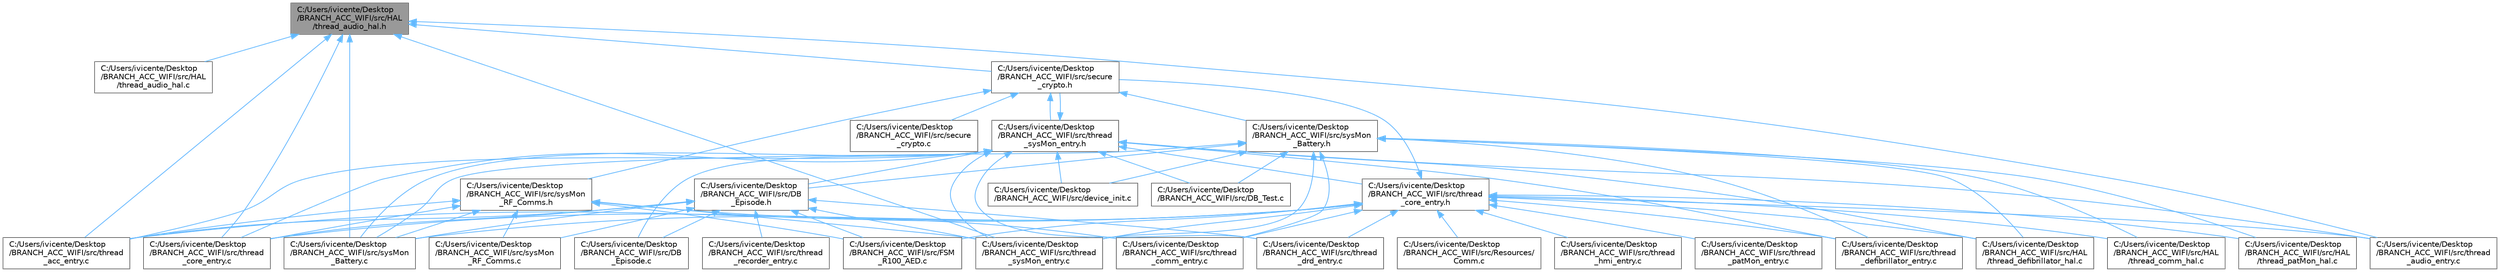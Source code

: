 digraph "C:/Users/ivicente/Desktop/BRANCH_ACC_WIFI/src/HAL/thread_audio_hal.h"
{
 // LATEX_PDF_SIZE
  bgcolor="transparent";
  edge [fontname=Helvetica,fontsize=10,labelfontname=Helvetica,labelfontsize=10];
  node [fontname=Helvetica,fontsize=10,shape=box,height=0.2,width=0.4];
  Node1 [id="Node000001",label="C:/Users/ivicente/Desktop\l/BRANCH_ACC_WIFI/src/HAL\l/thread_audio_hal.h",height=0.2,width=0.4,color="gray40", fillcolor="grey60", style="filled", fontcolor="black",tooltip="Header with functions related to the audio BSP service."];
  Node1 -> Node2 [id="edge1_Node000001_Node000002",dir="back",color="steelblue1",style="solid",tooltip=" "];
  Node2 [id="Node000002",label="C:/Users/ivicente/Desktop\l/BRANCH_ACC_WIFI/src/HAL\l/thread_audio_hal.c",height=0.2,width=0.4,color="grey40", fillcolor="white", style="filled",URL="$a00182.html",tooltip=" "];
  Node1 -> Node3 [id="edge2_Node000001_Node000003",dir="back",color="steelblue1",style="solid",tooltip=" "];
  Node3 [id="Node000003",label="C:/Users/ivicente/Desktop\l/BRANCH_ACC_WIFI/src/secure\l_crypto.h",height=0.2,width=0.4,color="grey40", fillcolor="white", style="filled",URL="$a00050.html",tooltip="NetX secure for check certificates."];
  Node3 -> Node4 [id="edge3_Node000003_Node000004",dir="back",color="steelblue1",style="solid",tooltip=" "];
  Node4 [id="Node000004",label="C:/Users/ivicente/Desktop\l/BRANCH_ACC_WIFI/src/secure\l_crypto.c",height=0.2,width=0.4,color="grey40", fillcolor="white", style="filled",URL="$a00047.html",tooltip="NetX secure for check certificates. To use these functions you must first call nx_init()."];
  Node3 -> Node5 [id="edge4_Node000003_Node000005",dir="back",color="steelblue1",style="solid",tooltip=" "];
  Node5 [id="Node000005",label="C:/Users/ivicente/Desktop\l/BRANCH_ACC_WIFI/src/sysMon\l_Battery.h",height=0.2,width=0.4,color="grey40", fillcolor="white", style="filled",URL="$a00056.html",tooltip="Header with functions related to the battery services."];
  Node5 -> Node6 [id="edge5_Node000005_Node000006",dir="back",color="steelblue1",style="solid",tooltip=" "];
  Node6 [id="Node000006",label="C:/Users/ivicente/Desktop\l/BRANCH_ACC_WIFI/src/DB\l_Episode.h",height=0.2,width=0.4,color="grey40", fillcolor="white", style="filled",URL="$a00005.html",tooltip="Episode header file."];
  Node6 -> Node7 [id="edge6_Node000006_Node000007",dir="back",color="steelblue1",style="solid",tooltip=" "];
  Node7 [id="Node000007",label="C:/Users/ivicente/Desktop\l/BRANCH_ACC_WIFI/src/DB\l_Episode.c",height=0.2,width=0.4,color="grey40", fillcolor="white", style="filled",URL="$a00002.html",tooltip=" "];
  Node6 -> Node8 [id="edge7_Node000006_Node000008",dir="back",color="steelblue1",style="solid",tooltip=" "];
  Node8 [id="Node000008",label="C:/Users/ivicente/Desktop\l/BRANCH_ACC_WIFI/src/FSM\l_R100_AED.c",height=0.2,width=0.4,color="grey40", fillcolor="white", style="filled",URL="$a00023.html",tooltip=" "];
  Node6 -> Node9 [id="edge8_Node000006_Node000009",dir="back",color="steelblue1",style="solid",tooltip=" "];
  Node9 [id="Node000009",label="C:/Users/ivicente/Desktop\l/BRANCH_ACC_WIFI/src/sysMon\l_Battery.c",height=0.2,width=0.4,color="grey40", fillcolor="white", style="filled",URL="$a00053.html",tooltip="Battery functions executed in the context of the SysMon thread."];
  Node6 -> Node10 [id="edge9_Node000006_Node000010",dir="back",color="steelblue1",style="solid",tooltip=" "];
  Node10 [id="Node000010",label="C:/Users/ivicente/Desktop\l/BRANCH_ACC_WIFI/src/sysMon\l_RF_Comms.c",height=0.2,width=0.4,color="grey40", fillcolor="white", style="filled",URL="$a00059.html",tooltip="RF communications executed in the context of the SysMon thread."];
  Node6 -> Node11 [id="edge10_Node000006_Node000011",dir="back",color="steelblue1",style="solid",tooltip=" "];
  Node11 [id="Node000011",label="C:/Users/ivicente/Desktop\l/BRANCH_ACC_WIFI/src/thread\l_acc_entry.c",height=0.2,width=0.4,color="grey40", fillcolor="white", style="filled",URL="$a00065.html",tooltip=" "];
  Node6 -> Node12 [id="edge11_Node000006_Node000012",dir="back",color="steelblue1",style="solid",tooltip=" "];
  Node12 [id="Node000012",label="C:/Users/ivicente/Desktop\l/BRANCH_ACC_WIFI/src/thread\l_core_entry.c",height=0.2,width=0.4,color="grey40", fillcolor="white", style="filled",URL="$a00086.html",tooltip=" "];
  Node6 -> Node13 [id="edge12_Node000006_Node000013",dir="back",color="steelblue1",style="solid",tooltip=" "];
  Node13 [id="Node000013",label="C:/Users/ivicente/Desktop\l/BRANCH_ACC_WIFI/src/thread\l_drd_entry.c",height=0.2,width=0.4,color="grey40", fillcolor="white", style="filled",URL="$a00098.html",tooltip=" "];
  Node6 -> Node14 [id="edge13_Node000006_Node000014",dir="back",color="steelblue1",style="solid",tooltip=" "];
  Node14 [id="Node000014",label="C:/Users/ivicente/Desktop\l/BRANCH_ACC_WIFI/src/thread\l_recorder_entry.c",height=0.2,width=0.4,color="grey40", fillcolor="white", style="filled",URL="$a00122.html",tooltip=" "];
  Node6 -> Node15 [id="edge14_Node000006_Node000015",dir="back",color="steelblue1",style="solid",tooltip=" "];
  Node15 [id="Node000015",label="C:/Users/ivicente/Desktop\l/BRANCH_ACC_WIFI/src/thread\l_sysMon_entry.c",height=0.2,width=0.4,color="grey40", fillcolor="white", style="filled",URL="$a00128.html",tooltip=" "];
  Node5 -> Node16 [id="edge15_Node000005_Node000016",dir="back",color="steelblue1",style="solid",tooltip=" "];
  Node16 [id="Node000016",label="C:/Users/ivicente/Desktop\l/BRANCH_ACC_WIFI/src/DB_Test.c",height=0.2,width=0.4,color="grey40", fillcolor="white", style="filled",URL="$a00008.html",tooltip=" "];
  Node5 -> Node17 [id="edge16_Node000005_Node000017",dir="back",color="steelblue1",style="solid",tooltip=" "];
  Node17 [id="Node000017",label="C:/Users/ivicente/Desktop\l/BRANCH_ACC_WIFI/src/HAL\l/thread_comm_hal.c",height=0.2,width=0.4,color="grey40", fillcolor="white", style="filled",URL="$a00188.html",tooltip="HAL for Comm Thread."];
  Node5 -> Node18 [id="edge17_Node000005_Node000018",dir="back",color="steelblue1",style="solid",tooltip=" "];
  Node18 [id="Node000018",label="C:/Users/ivicente/Desktop\l/BRANCH_ACC_WIFI/src/HAL\l/thread_defibrillator_hal.c",height=0.2,width=0.4,color="grey40", fillcolor="white", style="filled",URL="$a00200.html",tooltip=" "];
  Node5 -> Node19 [id="edge18_Node000005_Node000019",dir="back",color="steelblue1",style="solid",tooltip=" "];
  Node19 [id="Node000019",label="C:/Users/ivicente/Desktop\l/BRANCH_ACC_WIFI/src/HAL\l/thread_patMon_hal.c",height=0.2,width=0.4,color="grey40", fillcolor="white", style="filled",URL="$a00218.html",tooltip=" "];
  Node5 -> Node20 [id="edge19_Node000005_Node000020",dir="back",color="steelblue1",style="solid",tooltip=" "];
  Node20 [id="Node000020",label="C:/Users/ivicente/Desktop\l/BRANCH_ACC_WIFI/src/device_init.c",height=0.2,width=0.4,color="grey40", fillcolor="white", style="filled",URL="$a00014.html",tooltip=" "];
  Node5 -> Node9 [id="edge20_Node000005_Node000009",dir="back",color="steelblue1",style="solid",tooltip=" "];
  Node5 -> Node21 [id="edge21_Node000005_Node000021",dir="back",color="steelblue1",style="solid",tooltip=" "];
  Node21 [id="Node000021",label="C:/Users/ivicente/Desktop\l/BRANCH_ACC_WIFI/src/thread\l_comm_entry.c",height=0.2,width=0.4,color="grey40", fillcolor="white", style="filled",URL="$a00080.html",tooltip="Comm Thread."];
  Node5 -> Node22 [id="edge22_Node000005_Node000022",dir="back",color="steelblue1",style="solid",tooltip=" "];
  Node22 [id="Node000022",label="C:/Users/ivicente/Desktop\l/BRANCH_ACC_WIFI/src/thread\l_defibrillator_entry.c",height=0.2,width=0.4,color="grey40", fillcolor="white", style="filled",URL="$a00092.html",tooltip=" "];
  Node5 -> Node15 [id="edge23_Node000005_Node000015",dir="back",color="steelblue1",style="solid",tooltip=" "];
  Node3 -> Node23 [id="edge24_Node000003_Node000023",dir="back",color="steelblue1",style="solid",tooltip=" "];
  Node23 [id="Node000023",label="C:/Users/ivicente/Desktop\l/BRANCH_ACC_WIFI/src/sysMon\l_RF_Comms.h",height=0.2,width=0.4,color="grey40", fillcolor="white", style="filled",URL="$a00062.html",tooltip="Header with functions related to the RF comms services."];
  Node23 -> Node8 [id="edge25_Node000023_Node000008",dir="back",color="steelblue1",style="solid",tooltip=" "];
  Node23 -> Node9 [id="edge26_Node000023_Node000009",dir="back",color="steelblue1",style="solid",tooltip=" "];
  Node23 -> Node10 [id="edge27_Node000023_Node000010",dir="back",color="steelblue1",style="solid",tooltip=" "];
  Node23 -> Node11 [id="edge28_Node000023_Node000011",dir="back",color="steelblue1",style="solid",tooltip=" "];
  Node23 -> Node21 [id="edge29_Node000023_Node000021",dir="back",color="steelblue1",style="solid",tooltip=" "];
  Node23 -> Node12 [id="edge30_Node000023_Node000012",dir="back",color="steelblue1",style="solid",tooltip=" "];
  Node23 -> Node15 [id="edge31_Node000023_Node000015",dir="back",color="steelblue1",style="solid",tooltip=" "];
  Node3 -> Node24 [id="edge32_Node000003_Node000024",dir="back",color="steelblue1",style="solid",tooltip=" "];
  Node24 [id="Node000024",label="C:/Users/ivicente/Desktop\l/BRANCH_ACC_WIFI/src/thread\l_sysMon_entry.h",height=0.2,width=0.4,color="grey40", fillcolor="white", style="filled",URL="$a00131.html",tooltip="Header with functions related to the system monitor service."];
  Node24 -> Node7 [id="edge33_Node000024_Node000007",dir="back",color="steelblue1",style="solid",tooltip=" "];
  Node24 -> Node6 [id="edge34_Node000024_Node000006",dir="back",color="steelblue1",style="solid",tooltip=" "];
  Node24 -> Node16 [id="edge35_Node000024_Node000016",dir="back",color="steelblue1",style="solid",tooltip=" "];
  Node24 -> Node18 [id="edge36_Node000024_Node000018",dir="back",color="steelblue1",style="solid",tooltip=" "];
  Node24 -> Node20 [id="edge37_Node000024_Node000020",dir="back",color="steelblue1",style="solid",tooltip=" "];
  Node24 -> Node3 [id="edge38_Node000024_Node000003",dir="back",color="steelblue1",style="solid",tooltip=" "];
  Node24 -> Node9 [id="edge39_Node000024_Node000009",dir="back",color="steelblue1",style="solid",tooltip=" "];
  Node24 -> Node11 [id="edge40_Node000024_Node000011",dir="back",color="steelblue1",style="solid",tooltip=" "];
  Node24 -> Node25 [id="edge41_Node000024_Node000025",dir="back",color="steelblue1",style="solid",tooltip=" "];
  Node25 [id="Node000025",label="C:/Users/ivicente/Desktop\l/BRANCH_ACC_WIFI/src/thread\l_audio_entry.c",height=0.2,width=0.4,color="grey40", fillcolor="white", style="filled",URL="$a00074.html",tooltip=" "];
  Node24 -> Node12 [id="edge42_Node000024_Node000012",dir="back",color="steelblue1",style="solid",tooltip=" "];
  Node24 -> Node26 [id="edge43_Node000024_Node000026",dir="back",color="steelblue1",style="solid",tooltip=" "];
  Node26 [id="Node000026",label="C:/Users/ivicente/Desktop\l/BRANCH_ACC_WIFI/src/thread\l_core_entry.h",height=0.2,width=0.4,color="grey40", fillcolor="white", style="filled",URL="$a00089.html",tooltip="Header with functions related to the core service."];
  Node26 -> Node8 [id="edge44_Node000026_Node000008",dir="back",color="steelblue1",style="solid",tooltip=" "];
  Node26 -> Node17 [id="edge45_Node000026_Node000017",dir="back",color="steelblue1",style="solid",tooltip=" "];
  Node26 -> Node18 [id="edge46_Node000026_Node000018",dir="back",color="steelblue1",style="solid",tooltip=" "];
  Node26 -> Node19 [id="edge47_Node000026_Node000019",dir="back",color="steelblue1",style="solid",tooltip=" "];
  Node26 -> Node27 [id="edge48_Node000026_Node000027",dir="back",color="steelblue1",style="solid",tooltip=" "];
  Node27 [id="Node000027",label="C:/Users/ivicente/Desktop\l/BRANCH_ACC_WIFI/src/Resources/\lComm.c",height=0.2,width=0.4,color="grey40", fillcolor="white", style="filled",URL="$a00236.html",tooltip=" "];
  Node26 -> Node3 [id="edge49_Node000026_Node000003",dir="back",color="steelblue1",style="solid",tooltip=" "];
  Node26 -> Node9 [id="edge50_Node000026_Node000009",dir="back",color="steelblue1",style="solid",tooltip=" "];
  Node26 -> Node11 [id="edge51_Node000026_Node000011",dir="back",color="steelblue1",style="solid",tooltip=" "];
  Node26 -> Node25 [id="edge52_Node000026_Node000025",dir="back",color="steelblue1",style="solid",tooltip=" "];
  Node26 -> Node21 [id="edge53_Node000026_Node000021",dir="back",color="steelblue1",style="solid",tooltip=" "];
  Node26 -> Node12 [id="edge54_Node000026_Node000012",dir="back",color="steelblue1",style="solid",tooltip=" "];
  Node26 -> Node22 [id="edge55_Node000026_Node000022",dir="back",color="steelblue1",style="solid",tooltip=" "];
  Node26 -> Node13 [id="edge56_Node000026_Node000013",dir="back",color="steelblue1",style="solid",tooltip=" "];
  Node26 -> Node28 [id="edge57_Node000026_Node000028",dir="back",color="steelblue1",style="solid",tooltip=" "];
  Node28 [id="Node000028",label="C:/Users/ivicente/Desktop\l/BRANCH_ACC_WIFI/src/thread\l_hmi_entry.c",height=0.2,width=0.4,color="grey40", fillcolor="white", style="filled",URL="$a00110.html",tooltip=" "];
  Node26 -> Node29 [id="edge58_Node000026_Node000029",dir="back",color="steelblue1",style="solid",tooltip=" "];
  Node29 [id="Node000029",label="C:/Users/ivicente/Desktop\l/BRANCH_ACC_WIFI/src/thread\l_patMon_entry.c",height=0.2,width=0.4,color="grey40", fillcolor="white", style="filled",URL="$a00116.html",tooltip=" "];
  Node26 -> Node15 [id="edge59_Node000026_Node000015",dir="back",color="steelblue1",style="solid",tooltip=" "];
  Node24 -> Node22 [id="edge60_Node000024_Node000022",dir="back",color="steelblue1",style="solid",tooltip=" "];
  Node24 -> Node13 [id="edge61_Node000024_Node000013",dir="back",color="steelblue1",style="solid",tooltip=" "];
  Node24 -> Node15 [id="edge62_Node000024_Node000015",dir="back",color="steelblue1",style="solid",tooltip=" "];
  Node1 -> Node9 [id="edge63_Node000001_Node000009",dir="back",color="steelblue1",style="solid",tooltip=" "];
  Node1 -> Node11 [id="edge64_Node000001_Node000011",dir="back",color="steelblue1",style="solid",tooltip=" "];
  Node1 -> Node25 [id="edge65_Node000001_Node000025",dir="back",color="steelblue1",style="solid",tooltip=" "];
  Node1 -> Node12 [id="edge66_Node000001_Node000012",dir="back",color="steelblue1",style="solid",tooltip=" "];
  Node1 -> Node15 [id="edge67_Node000001_Node000015",dir="back",color="steelblue1",style="solid",tooltip=" "];
}
